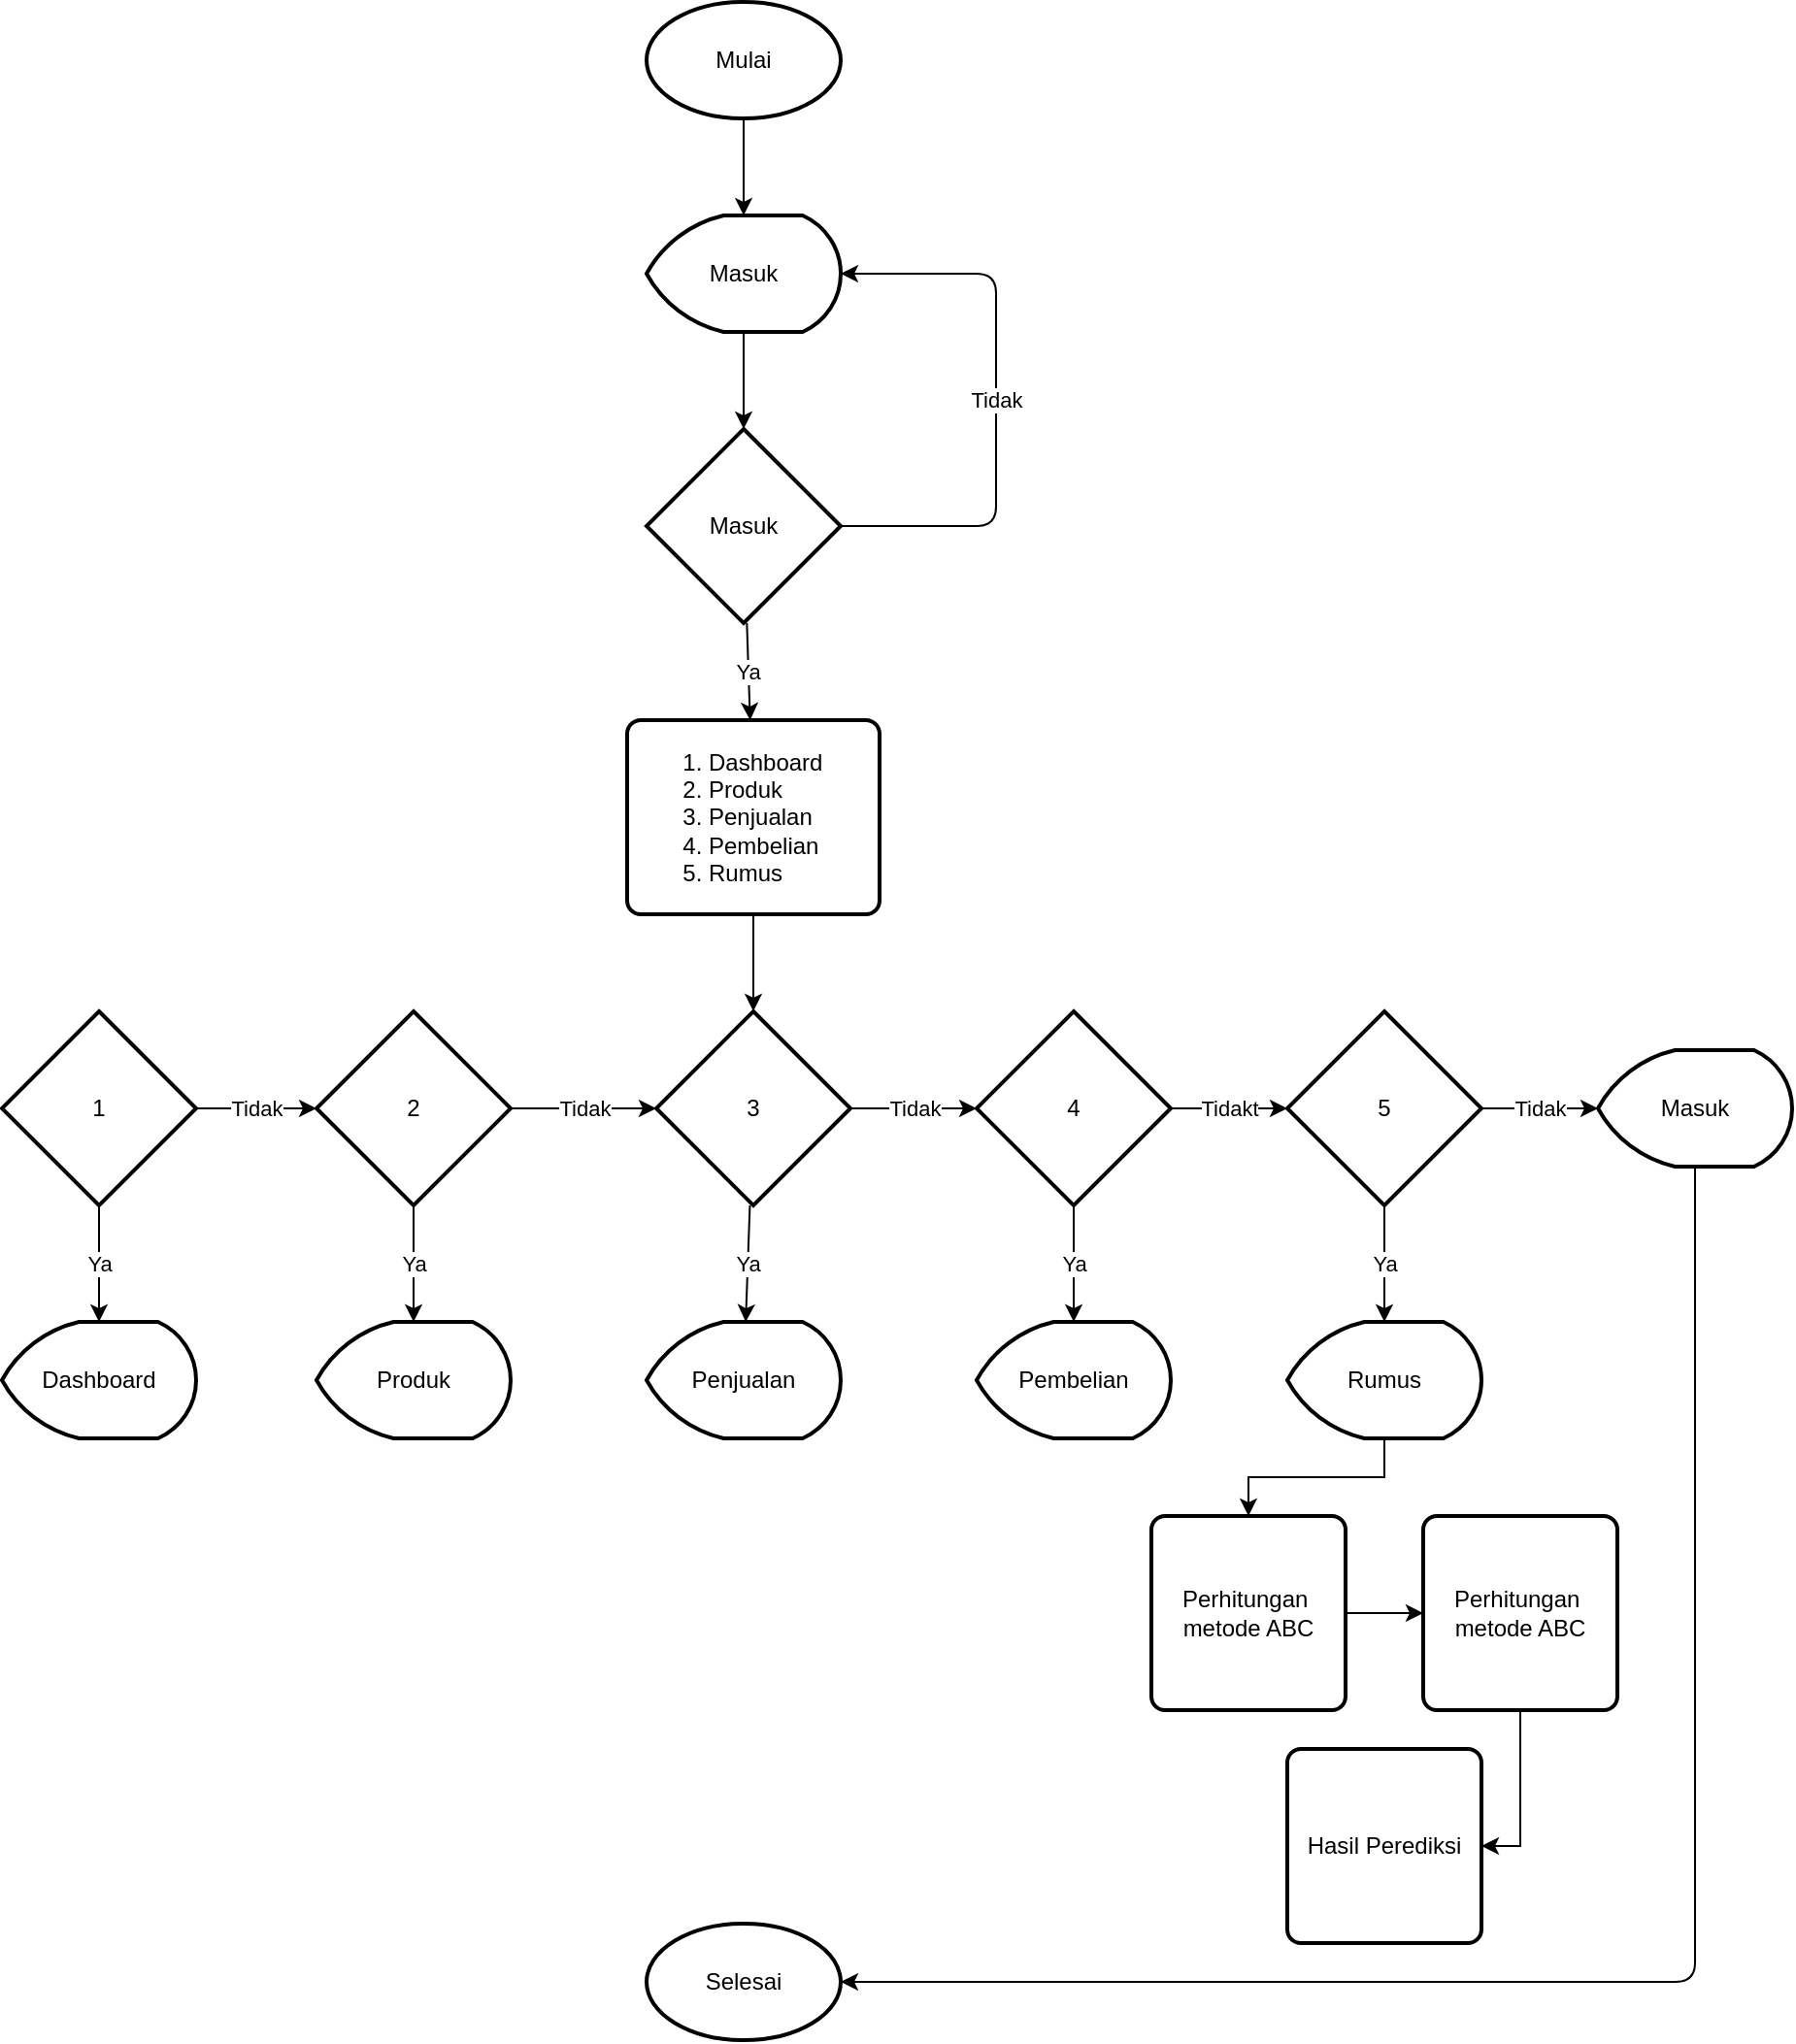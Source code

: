 <mxfile>
    <diagram id="hGFKUB59HfrcAPfqR9E9" name="Page-1">
        <mxGraphModel dx="1710" dy="797" grid="1" gridSize="10" guides="1" tooltips="1" connect="1" arrows="1" fold="1" page="1" pageScale="1" pageWidth="850" pageHeight="1100" math="0" shadow="0">
            <root>
                <mxCell id="0"/>
                <mxCell id="1" parent="0"/>
                <mxCell id="8" value="Ya" style="edgeStyle=none;html=1;" parent="1" source="2" target="5" edge="1">
                    <mxGeometry relative="1" as="geometry"/>
                </mxCell>
                <mxCell id="9" value="Tidak" style="edgeStyle=none;html=1;entryX=1;entryY=0.5;entryDx=0;entryDy=0;entryPerimeter=0;" parent="1" source="2" target="3" edge="1">
                    <mxGeometry relative="1" as="geometry">
                        <Array as="points">
                            <mxPoint x="440" y="400"/>
                            <mxPoint x="440" y="270"/>
                        </Array>
                    </mxGeometry>
                </mxCell>
                <mxCell id="2" value="Masuk" style="strokeWidth=2;html=1;shape=mxgraph.flowchart.decision;whiteSpace=wrap;" parent="1" vertex="1">
                    <mxGeometry x="260" y="350" width="100" height="100" as="geometry"/>
                </mxCell>
                <mxCell id="7" value="" style="edgeStyle=none;html=1;" parent="1" source="3" target="2" edge="1">
                    <mxGeometry relative="1" as="geometry"/>
                </mxCell>
                <mxCell id="3" value="Masuk" style="strokeWidth=2;html=1;shape=mxgraph.flowchart.display;whiteSpace=wrap;" parent="1" vertex="1">
                    <mxGeometry x="260" y="240" width="100" height="60" as="geometry"/>
                </mxCell>
                <mxCell id="6" value="" style="edgeStyle=none;html=1;" parent="1" source="4" target="3" edge="1">
                    <mxGeometry relative="1" as="geometry"/>
                </mxCell>
                <mxCell id="4" value="Mulai" style="strokeWidth=2;html=1;shape=mxgraph.flowchart.start_1;whiteSpace=wrap;" parent="1" vertex="1">
                    <mxGeometry x="260" y="130" width="100" height="60" as="geometry"/>
                </mxCell>
                <mxCell id="31" value="" style="edgeStyle=none;html=1;" parent="1" source="5" target="12" edge="1">
                    <mxGeometry relative="1" as="geometry"/>
                </mxCell>
                <mxCell id="5" value="&lt;div style=&quot;&quot;&gt;&lt;ol&gt;&lt;li&gt;&lt;span style=&quot;background-color: initial;&quot;&gt;Dashboard&lt;/span&gt;&lt;/li&gt;&lt;li&gt;&lt;span style=&quot;background-color: initial;&quot;&gt;Produk&lt;/span&gt;&lt;/li&gt;&lt;li&gt;&lt;span style=&quot;background-color: initial;&quot;&gt;Penjualan&lt;/span&gt;&lt;/li&gt;&lt;li&gt;&lt;span style=&quot;background-color: initial;&quot;&gt;Pembelian&lt;/span&gt;&lt;/li&gt;&lt;li&gt;&lt;span style=&quot;background-color: initial;&quot;&gt;Rumus&lt;/span&gt;&lt;/li&gt;&lt;/ol&gt;&lt;/div&gt;" style="rounded=1;whiteSpace=wrap;html=1;absoluteArcSize=1;arcSize=14;strokeWidth=2;align=left;" parent="1" vertex="1">
                    <mxGeometry x="250" y="500" width="130" height="100" as="geometry"/>
                </mxCell>
                <mxCell id="14" value="Tidak" style="edgeStyle=none;html=1;" parent="1" source="10" target="11" edge="1">
                    <mxGeometry relative="1" as="geometry"/>
                </mxCell>
                <mxCell id="27" value="Ya" style="edgeStyle=none;html=1;" parent="1" source="10" target="26" edge="1">
                    <mxGeometry relative="1" as="geometry"/>
                </mxCell>
                <mxCell id="10" value="1" style="strokeWidth=2;html=1;shape=mxgraph.flowchart.decision;whiteSpace=wrap;" parent="1" vertex="1">
                    <mxGeometry x="-72" y="650" width="100" height="100" as="geometry"/>
                </mxCell>
                <mxCell id="15" value="Tidak" style="edgeStyle=none;html=1;" parent="1" source="11" target="12" edge="1">
                    <mxGeometry relative="1" as="geometry"/>
                </mxCell>
                <mxCell id="28" value="Ya" style="edgeStyle=none;html=1;" parent="1" source="11" target="25" edge="1">
                    <mxGeometry relative="1" as="geometry"/>
                </mxCell>
                <mxCell id="11" value="2" style="strokeWidth=2;html=1;shape=mxgraph.flowchart.decision;whiteSpace=wrap;" parent="1" vertex="1">
                    <mxGeometry x="90" y="650" width="100" height="100" as="geometry"/>
                </mxCell>
                <mxCell id="16" value="Tidak" style="edgeStyle=none;html=1;" parent="1" source="12" target="13" edge="1">
                    <mxGeometry relative="1" as="geometry"/>
                </mxCell>
                <mxCell id="29" value="Ya" style="edgeStyle=none;html=1;" parent="1" source="12" target="24" edge="1">
                    <mxGeometry relative="1" as="geometry"/>
                </mxCell>
                <mxCell id="12" value="3&lt;span style=&quot;color: rgba(0, 0, 0, 0); font-family: monospace; font-size: 0px; text-align: start;&quot;&gt;%3CmxGraphModel%3E%3Croot%3E%3CmxCell%20id%3D%220%22%2F%3E%3CmxCell%20id%3D%221%22%20parent%3D%220%22%2F%3E%3CmxCell%20id%3D%222%22%20value%3D%221%22%20style%3D%22strokeWidth%3D2%3Bhtml%3D1%3Bshape%3Dmxgraph.flowchart.decision%3BwhiteSpace%3Dwrap%3B%22%20vertex%3D%221%22%20parent%3D%221%22%3E%3CmxGeometry%20x%3D%2290%22%20y%3D%22640%22%20width%3D%22100%22%20height%3D%22100%22%20as%3D%22geometry%22%2F%3E%3C%2FmxCell%3E%3C%2Froot%3E%3C%2FmxGraphModel%3E&lt;/span&gt;" style="strokeWidth=2;html=1;shape=mxgraph.flowchart.decision;whiteSpace=wrap;" parent="1" vertex="1">
                    <mxGeometry x="265" y="650" width="100" height="100" as="geometry"/>
                </mxCell>
                <mxCell id="18" value="Tidak" style="edgeStyle=none;html=1;startArrow=none;" parent="1" source="32" target="17" edge="1">
                    <mxGeometry relative="1" as="geometry"/>
                </mxCell>
                <mxCell id="30" value="Ya" style="edgeStyle=none;html=1;" parent="1" source="13" target="23" edge="1">
                    <mxGeometry relative="1" as="geometry"/>
                </mxCell>
                <mxCell id="34" value="Tidakt" style="edgeStyle=none;html=1;" edge="1" parent="1" source="13" target="32">
                    <mxGeometry relative="1" as="geometry"/>
                </mxCell>
                <mxCell id="13" value="4" style="strokeWidth=2;html=1;shape=mxgraph.flowchart.decision;whiteSpace=wrap;" parent="1" vertex="1">
                    <mxGeometry x="430" y="650" width="100" height="100" as="geometry"/>
                </mxCell>
                <mxCell id="21" style="edgeStyle=none;html=1;exitX=0.5;exitY=1;exitDx=0;exitDy=0;exitPerimeter=0;entryX=1;entryY=0.5;entryDx=0;entryDy=0;entryPerimeter=0;" parent="1" source="17" target="20" edge="1">
                    <mxGeometry relative="1" as="geometry">
                        <Array as="points">
                            <mxPoint x="800" y="1150"/>
                        </Array>
                    </mxGeometry>
                </mxCell>
                <mxCell id="17" value="Masuk" style="strokeWidth=2;html=1;shape=mxgraph.flowchart.display;whiteSpace=wrap;" parent="1" vertex="1">
                    <mxGeometry x="750" y="670" width="100" height="60" as="geometry"/>
                </mxCell>
                <mxCell id="20" value="Selesai" style="strokeWidth=2;html=1;shape=mxgraph.flowchart.start_1;whiteSpace=wrap;" parent="1" vertex="1">
                    <mxGeometry x="260" y="1120" width="100" height="60" as="geometry"/>
                </mxCell>
                <mxCell id="23" value="Pembelian" style="strokeWidth=2;html=1;shape=mxgraph.flowchart.display;whiteSpace=wrap;" parent="1" vertex="1">
                    <mxGeometry x="430" y="810" width="100" height="60" as="geometry"/>
                </mxCell>
                <mxCell id="24" value="Penjualan" style="strokeWidth=2;html=1;shape=mxgraph.flowchart.display;whiteSpace=wrap;" parent="1" vertex="1">
                    <mxGeometry x="260" y="810" width="100" height="60" as="geometry"/>
                </mxCell>
                <mxCell id="25" value="Produk" style="strokeWidth=2;html=1;shape=mxgraph.flowchart.display;whiteSpace=wrap;" parent="1" vertex="1">
                    <mxGeometry x="90" y="810" width="100" height="60" as="geometry"/>
                </mxCell>
                <mxCell id="26" value="Dashboard" style="strokeWidth=2;html=1;shape=mxgraph.flowchart.display;whiteSpace=wrap;" parent="1" vertex="1">
                    <mxGeometry x="-72" y="810" width="100" height="60" as="geometry"/>
                </mxCell>
                <mxCell id="36" value="Ya" style="edgeStyle=none;html=1;" edge="1" parent="1" source="32" target="35">
                    <mxGeometry relative="1" as="geometry"/>
                </mxCell>
                <mxCell id="32" value="5" style="strokeWidth=2;html=1;shape=mxgraph.flowchart.decision;whiteSpace=wrap;" vertex="1" parent="1">
                    <mxGeometry x="590" y="650" width="100" height="100" as="geometry"/>
                </mxCell>
                <mxCell id="41" style="edgeStyle=none;rounded=0;html=1;entryX=0.5;entryY=0;entryDx=0;entryDy=0;" edge="1" parent="1" source="35" target="38">
                    <mxGeometry relative="1" as="geometry">
                        <Array as="points">
                            <mxPoint x="640" y="890"/>
                            <mxPoint x="570" y="890"/>
                        </Array>
                    </mxGeometry>
                </mxCell>
                <mxCell id="35" value="Rumus" style="strokeWidth=2;html=1;shape=mxgraph.flowchart.display;whiteSpace=wrap;" vertex="1" parent="1">
                    <mxGeometry x="590" y="810" width="100" height="60" as="geometry"/>
                </mxCell>
                <mxCell id="42" value="" style="edgeStyle=none;rounded=0;html=1;" edge="1" parent="1" source="38" target="39">
                    <mxGeometry relative="1" as="geometry"/>
                </mxCell>
                <mxCell id="38" value="Perhitungan&amp;nbsp;&lt;br&gt;metode ABC" style="rounded=1;whiteSpace=wrap;html=1;absoluteArcSize=1;arcSize=14;strokeWidth=2;" vertex="1" parent="1">
                    <mxGeometry x="520" y="910" width="100" height="100" as="geometry"/>
                </mxCell>
                <mxCell id="44" style="edgeStyle=none;rounded=0;html=1;exitX=0.5;exitY=1;exitDx=0;exitDy=0;entryX=1;entryY=0.5;entryDx=0;entryDy=0;" edge="1" parent="1" source="39" target="43">
                    <mxGeometry relative="1" as="geometry">
                        <Array as="points">
                            <mxPoint x="710" y="1080"/>
                        </Array>
                    </mxGeometry>
                </mxCell>
                <mxCell id="39" value="Perhitungan&amp;nbsp;&lt;br&gt;metode ABC" style="rounded=1;whiteSpace=wrap;html=1;absoluteArcSize=1;arcSize=14;strokeWidth=2;" vertex="1" parent="1">
                    <mxGeometry x="660" y="910" width="100" height="100" as="geometry"/>
                </mxCell>
                <mxCell id="43" value="Hasil Perediksi" style="rounded=1;whiteSpace=wrap;html=1;absoluteArcSize=1;arcSize=14;strokeWidth=2;" vertex="1" parent="1">
                    <mxGeometry x="590" y="1030" width="100" height="100" as="geometry"/>
                </mxCell>
            </root>
        </mxGraphModel>
    </diagram>
</mxfile>